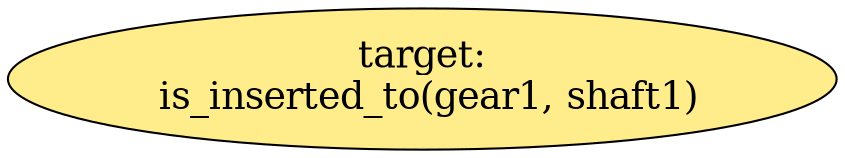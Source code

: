 digraph pastafarianism {
ordering=out;
graph [fontname="times-roman"];
node [fontname="times-roman"];
edge [fontname="times-roman"];
"target:
 is_inserted_to(gear1, shaft1)" [fillcolor=lightgoldenrod1, fontcolor=black, fontsize=18, label="target:
 is_inserted_to(gear1, shaft1)", shape=ellipse, style=filled];
}
